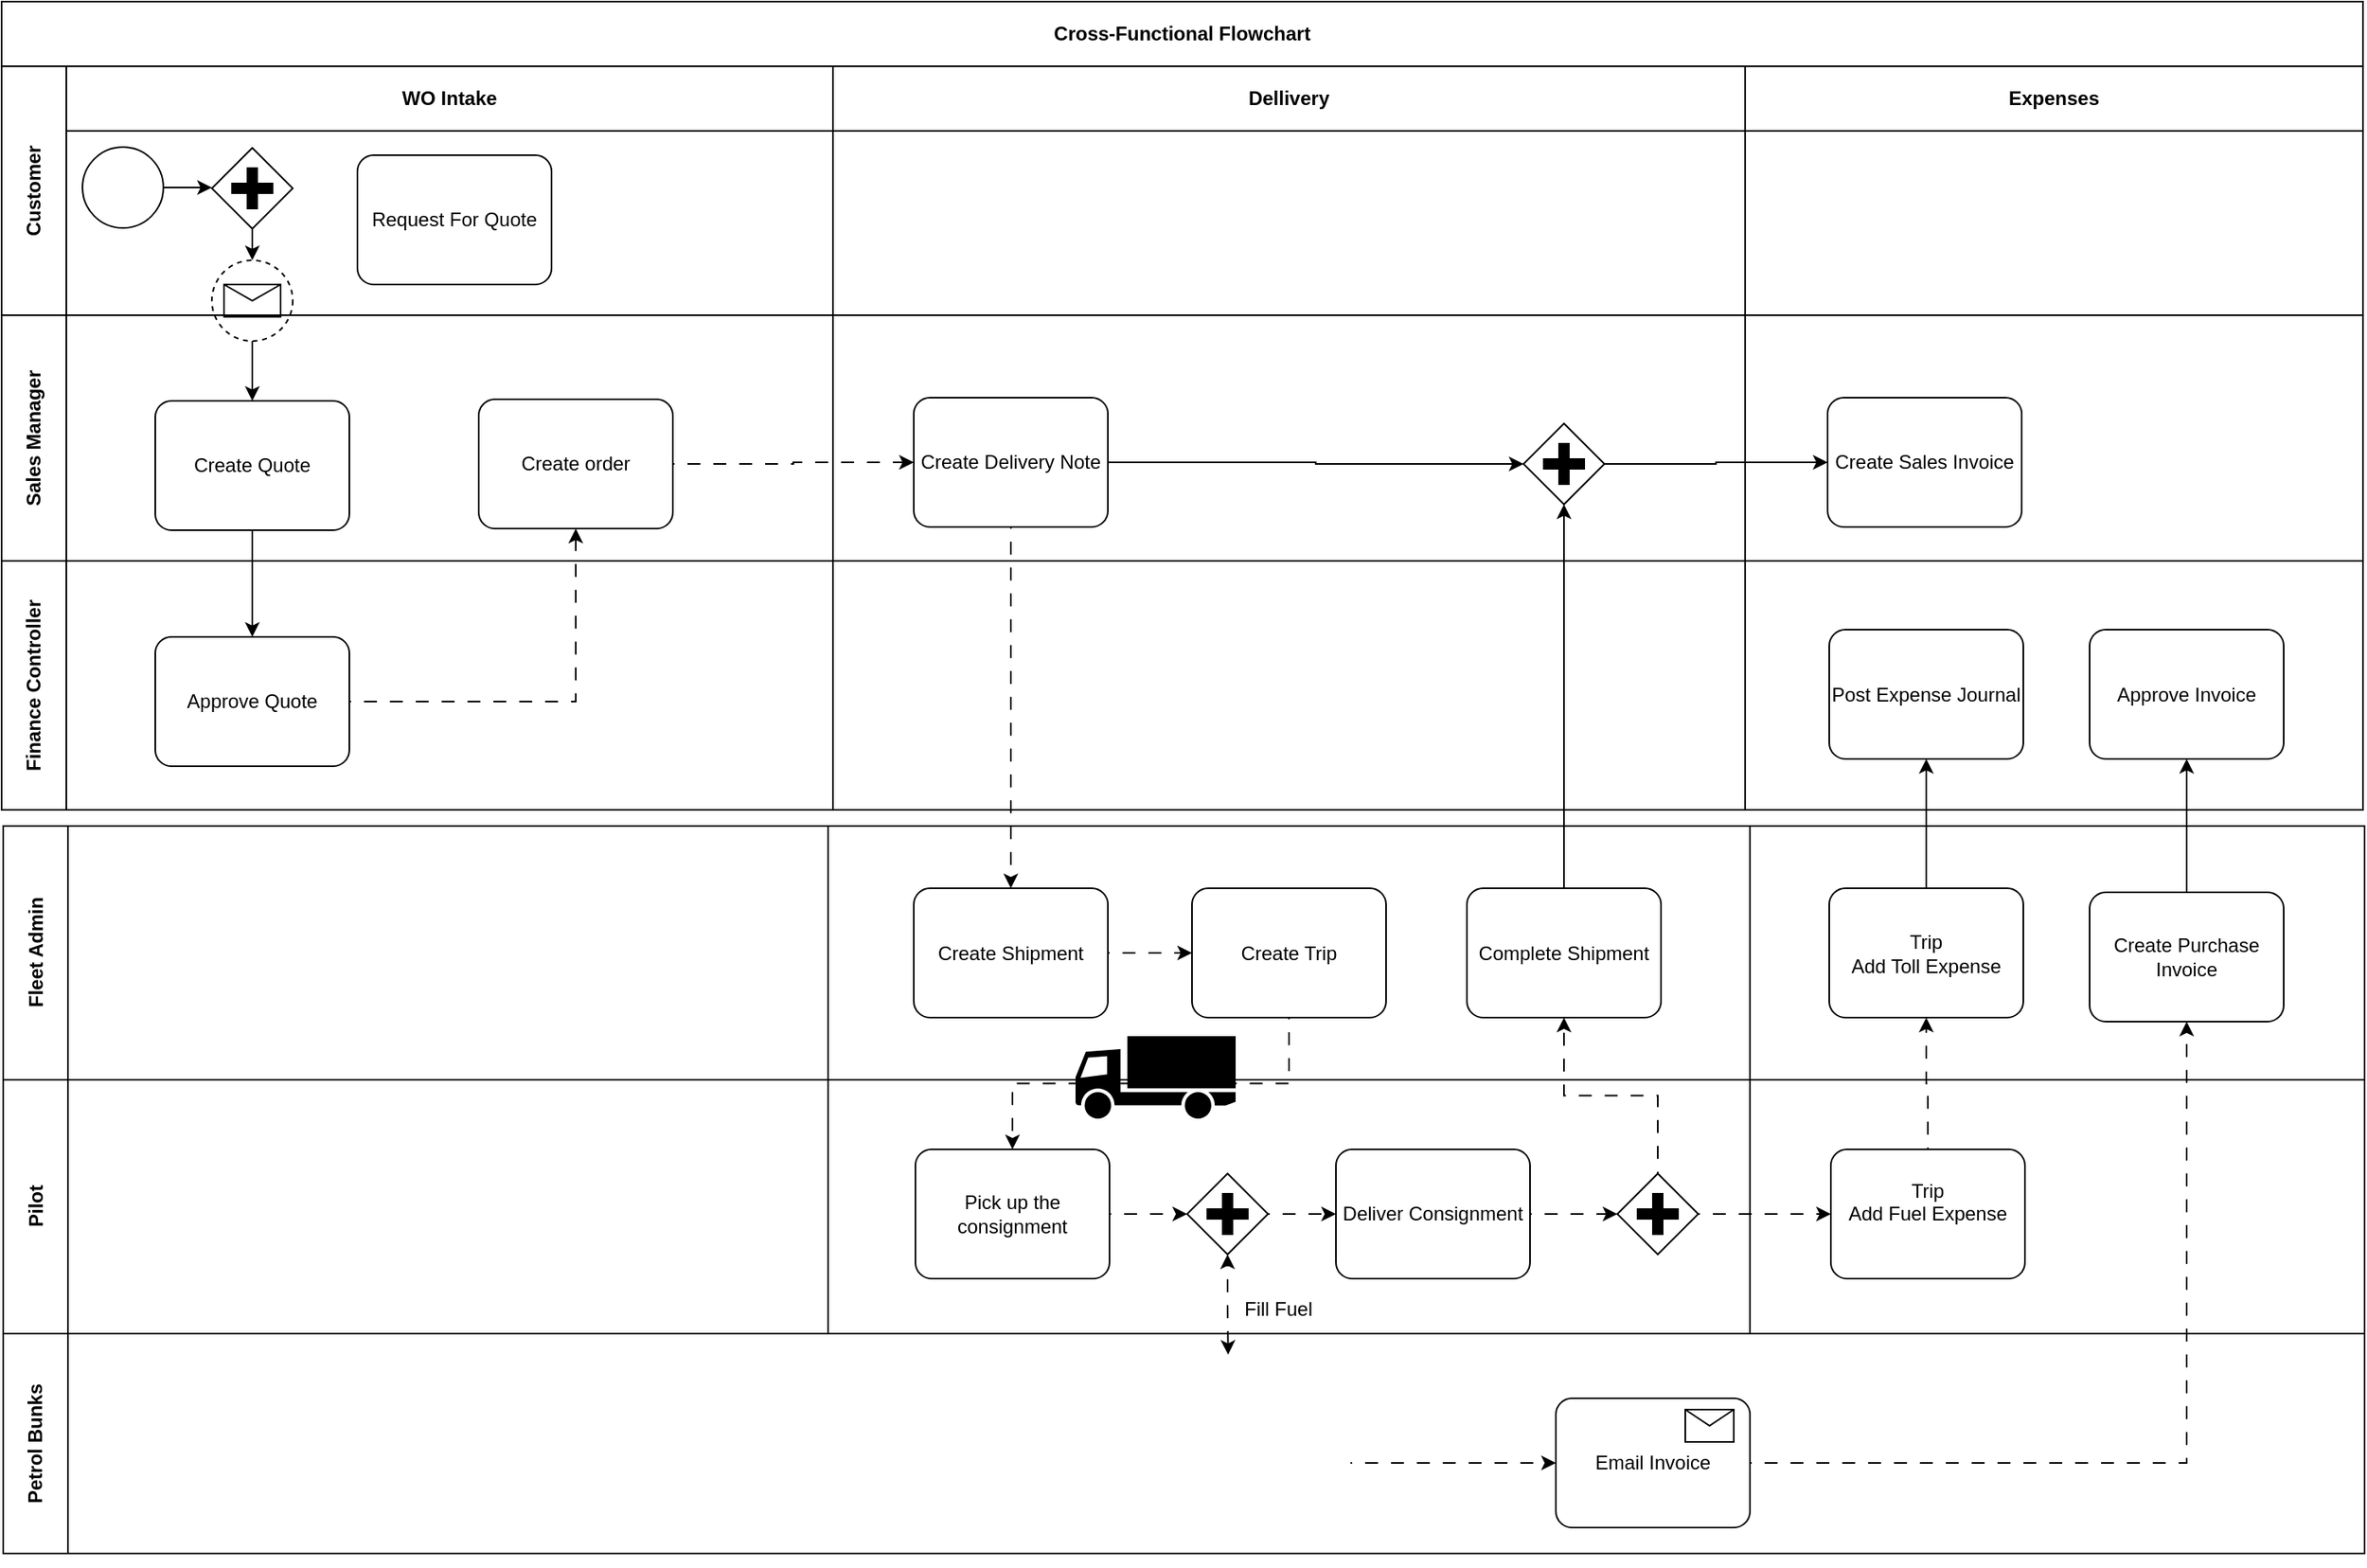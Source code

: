 <mxfile version="20.2.2" type="github">
  <diagram id="KQCACBsiRu173Gl-Ky1V" name="Page-1">
    <mxGraphModel dx="1164" dy="658" grid="1" gridSize="10" guides="1" tooltips="1" connect="1" arrows="1" fold="1" page="1" pageScale="1" pageWidth="850" pageHeight="1100" math="0" shadow="0">
      <root>
        <mxCell id="0" />
        <mxCell id="1" parent="0" />
        <mxCell id="vWYxmfNiJoRv-lO960Dk-1" value="Cross-Functional Flowchart" style="shape=table;childLayout=tableLayout;rowLines=0;columnLines=0;startSize=40;html=1;whiteSpace=wrap;collapsible=0;recursiveResize=0;expand=0;pointerEvents=0;fontStyle=1;align=center;" parent="1" vertex="1">
          <mxGeometry x="9" y="50" width="1460" height="500" as="geometry" />
        </mxCell>
        <mxCell id="vWYxmfNiJoRv-lO960Dk-2" value="Customer" style="swimlane;horizontal=0;points=[[0,0.5],[1,0.5]];portConstraint=eastwest;startSize=40;html=1;whiteSpace=wrap;collapsible=0;recursiveResize=0;expand=0;pointerEvents=0;fontStyle=1" parent="vWYxmfNiJoRv-lO960Dk-1" vertex="1">
          <mxGeometry y="40" width="1460" height="154" as="geometry" />
        </mxCell>
        <mxCell id="vWYxmfNiJoRv-lO960Dk-3" value="WO Intake" style="swimlane;connectable=0;startSize=40;html=1;whiteSpace=wrap;collapsible=0;recursiveResize=0;expand=0;pointerEvents=0;" parent="vWYxmfNiJoRv-lO960Dk-2" vertex="1">
          <mxGeometry x="40" width="474" height="154" as="geometry">
            <mxRectangle width="474" height="154" as="alternateBounds" />
          </mxGeometry>
        </mxCell>
        <mxCell id="vWYxmfNiJoRv-lO960Dk-39" style="edgeStyle=orthogonalEdgeStyle;rounded=0;orthogonalLoop=1;jettySize=auto;html=1;exitX=1;exitY=0.5;exitDx=0;exitDy=0;exitPerimeter=0;entryX=0;entryY=0.5;entryDx=0;entryDy=0;entryPerimeter=0;" parent="vWYxmfNiJoRv-lO960Dk-3" source="vWYxmfNiJoRv-lO960Dk-14" target="vWYxmfNiJoRv-lO960Dk-15" edge="1">
          <mxGeometry relative="1" as="geometry" />
        </mxCell>
        <mxCell id="vWYxmfNiJoRv-lO960Dk-14" value="" style="points=[[0.145,0.145,0],[0.5,0,0],[0.855,0.145,0],[1,0.5,0],[0.855,0.855,0],[0.5,1,0],[0.145,0.855,0],[0,0.5,0]];shape=mxgraph.bpmn.event;html=1;verticalLabelPosition=bottom;labelBackgroundColor=#ffffff;verticalAlign=top;align=center;perimeter=ellipsePerimeter;outlineConnect=0;aspect=fixed;outline=standard;symbol=general;" parent="vWYxmfNiJoRv-lO960Dk-3" vertex="1">
          <mxGeometry x="10" y="50" width="50" height="50" as="geometry" />
        </mxCell>
        <mxCell id="vWYxmfNiJoRv-lO960Dk-15" value="" style="points=[[0.25,0.25,0],[0.5,0,0],[0.75,0.25,0],[1,0.5,0],[0.75,0.75,0],[0.5,1,0],[0.25,0.75,0],[0,0.5,0]];shape=mxgraph.bpmn.gateway2;html=1;verticalLabelPosition=bottom;labelBackgroundColor=#ffffff;verticalAlign=top;align=center;perimeter=rhombusPerimeter;outlineConnect=0;outline=none;symbol=none;gwType=parallel;" parent="vWYxmfNiJoRv-lO960Dk-3" vertex="1">
          <mxGeometry x="90" y="50.5" width="50" height="50" as="geometry" />
        </mxCell>
        <mxCell id="vWYxmfNiJoRv-lO960Dk-19" value="Request For Quote" style="points=[[0.25,0,0],[0.5,0,0],[0.75,0,0],[1,0.25,0],[1,0.5,0],[1,0.75,0],[0.75,1,0],[0.5,1,0],[0.25,1,0],[0,0.75,0],[0,0.5,0],[0,0.25,0]];shape=mxgraph.bpmn.task;whiteSpace=wrap;rectStyle=rounded;size=10;taskMarker=abstract;" parent="vWYxmfNiJoRv-lO960Dk-3" vertex="1">
          <mxGeometry x="180" y="55" width="120" height="80" as="geometry" />
        </mxCell>
        <mxCell id="vWYxmfNiJoRv-lO960Dk-17" value="" style="points=[[0.145,0.145,0],[0.5,0,0],[0.855,0.145,0],[1,0.5,0],[0.855,0.855,0],[0.5,1,0],[0.145,0.855,0],[0,0.5,0]];shape=mxgraph.bpmn.event;html=1;verticalLabelPosition=bottom;labelBackgroundColor=#ffffff;verticalAlign=top;align=center;perimeter=ellipsePerimeter;outlineConnect=0;aspect=fixed;outline=eventNonint;symbol=message;" parent="vWYxmfNiJoRv-lO960Dk-3" vertex="1">
          <mxGeometry x="90" y="120" width="50" height="50" as="geometry" />
        </mxCell>
        <mxCell id="vWYxmfNiJoRv-lO960Dk-20" style="edgeStyle=orthogonalEdgeStyle;rounded=0;orthogonalLoop=1;jettySize=auto;html=1;exitX=0.5;exitY=1;exitDx=0;exitDy=0;exitPerimeter=0;entryX=0.5;entryY=0;entryDx=0;entryDy=0;entryPerimeter=0;" parent="vWYxmfNiJoRv-lO960Dk-3" source="vWYxmfNiJoRv-lO960Dk-15" target="vWYxmfNiJoRv-lO960Dk-17" edge="1">
          <mxGeometry relative="1" as="geometry" />
        </mxCell>
        <mxCell id="vWYxmfNiJoRv-lO960Dk-4" value="Dellivery" style="swimlane;connectable=0;startSize=40;html=1;whiteSpace=wrap;collapsible=0;recursiveResize=0;expand=0;pointerEvents=0;" parent="vWYxmfNiJoRv-lO960Dk-2" vertex="1">
          <mxGeometry x="514" width="564" height="154" as="geometry">
            <mxRectangle width="564" height="154" as="alternateBounds" />
          </mxGeometry>
        </mxCell>
        <mxCell id="vWYxmfNiJoRv-lO960Dk-5" value="Expenses" style="swimlane;connectable=0;startSize=40;html=1;whiteSpace=wrap;collapsible=0;recursiveResize=0;expand=0;pointerEvents=0;" parent="vWYxmfNiJoRv-lO960Dk-2" vertex="1">
          <mxGeometry x="1078" width="382" height="154" as="geometry">
            <mxRectangle width="382" height="154" as="alternateBounds" />
          </mxGeometry>
        </mxCell>
        <mxCell id="vWYxmfNiJoRv-lO960Dk-6" value="Sales Manager" style="swimlane;horizontal=0;points=[[0,0.5],[1,0.5]];portConstraint=eastwest;startSize=40;html=1;whiteSpace=wrap;collapsible=0;recursiveResize=0;expand=0;pointerEvents=0;" parent="vWYxmfNiJoRv-lO960Dk-1" vertex="1">
          <mxGeometry y="194" width="1460" height="152" as="geometry" />
        </mxCell>
        <mxCell id="vWYxmfNiJoRv-lO960Dk-7" value="" style="swimlane;connectable=0;startSize=0;html=1;whiteSpace=wrap;collapsible=0;recursiveResize=0;expand=0;pointerEvents=0;" parent="vWYxmfNiJoRv-lO960Dk-6" vertex="1">
          <mxGeometry x="40" width="474" height="152" as="geometry">
            <mxRectangle width="474" height="152" as="alternateBounds" />
          </mxGeometry>
        </mxCell>
        <mxCell id="vWYxmfNiJoRv-lO960Dk-21" value="Create Quote" style="points=[[0.25,0,0],[0.5,0,0],[0.75,0,0],[1,0.25,0],[1,0.5,0],[1,0.75,0],[0.75,1,0],[0.5,1,0],[0.25,1,0],[0,0.75,0],[0,0.5,0],[0,0.25,0]];shape=mxgraph.bpmn.task;whiteSpace=wrap;rectStyle=rounded;size=10;taskMarker=abstract;" parent="vWYxmfNiJoRv-lO960Dk-7" vertex="1">
          <mxGeometry x="55" y="53" width="120" height="80" as="geometry" />
        </mxCell>
        <mxCell id="vWYxmfNiJoRv-lO960Dk-27" value="Create order" style="points=[[0.25,0,0],[0.5,0,0],[0.75,0,0],[1,0.25,0],[1,0.5,0],[1,0.75,0],[0.75,1,0],[0.5,1,0],[0.25,1,0],[0,0.75,0],[0,0.5,0],[0,0.25,0]];shape=mxgraph.bpmn.task;whiteSpace=wrap;rectStyle=rounded;size=10;taskMarker=abstract;" parent="vWYxmfNiJoRv-lO960Dk-7" vertex="1">
          <mxGeometry x="255" y="52" width="120" height="80" as="geometry" />
        </mxCell>
        <mxCell id="vWYxmfNiJoRv-lO960Dk-8" value="" style="swimlane;connectable=0;startSize=0;html=1;whiteSpace=wrap;collapsible=0;recursiveResize=0;expand=0;pointerEvents=0;" parent="vWYxmfNiJoRv-lO960Dk-6" vertex="1">
          <mxGeometry x="514" width="564" height="152" as="geometry">
            <mxRectangle width="564" height="152" as="alternateBounds" />
          </mxGeometry>
        </mxCell>
        <mxCell id="uZMhd9_ub29U1fFuiPze-42" style="edgeStyle=orthogonalEdgeStyle;rounded=0;orthogonalLoop=1;jettySize=auto;html=1;exitX=1;exitY=0.5;exitDx=0;exitDy=0;exitPerimeter=0;entryX=0;entryY=0.5;entryDx=0;entryDy=0;entryPerimeter=0;startArrow=none;startFill=0;" edge="1" parent="vWYxmfNiJoRv-lO960Dk-8" source="vWYxmfNiJoRv-lO960Dk-29" target="uZMhd9_ub29U1fFuiPze-40">
          <mxGeometry relative="1" as="geometry" />
        </mxCell>
        <mxCell id="vWYxmfNiJoRv-lO960Dk-29" value="Create Delivery Note" style="points=[[0.25,0,0],[0.5,0,0],[0.75,0,0],[1,0.25,0],[1,0.5,0],[1,0.75,0],[0.75,1,0],[0.5,1,0],[0.25,1,0],[0,0.75,0],[0,0.5,0],[0,0.25,0]];shape=mxgraph.bpmn.task;whiteSpace=wrap;rectStyle=rounded;size=10;taskMarker=abstract;" parent="vWYxmfNiJoRv-lO960Dk-8" vertex="1">
          <mxGeometry x="50" y="51" width="120" height="80" as="geometry" />
        </mxCell>
        <mxCell id="uZMhd9_ub29U1fFuiPze-40" value="" style="points=[[0.25,0.25,0],[0.5,0,0],[0.75,0.25,0],[1,0.5,0],[0.75,0.75,0],[0.5,1,0],[0.25,0.75,0],[0,0.5,0]];shape=mxgraph.bpmn.gateway2;html=1;verticalLabelPosition=bottom;labelBackgroundColor=#ffffff;verticalAlign=top;align=center;perimeter=rhombusPerimeter;outlineConnect=0;outline=none;symbol=none;gwType=parallel;" vertex="1" parent="vWYxmfNiJoRv-lO960Dk-8">
          <mxGeometry x="427" y="67" width="50" height="50" as="geometry" />
        </mxCell>
        <mxCell id="vWYxmfNiJoRv-lO960Dk-9" value="" style="swimlane;connectable=0;startSize=0;html=1;whiteSpace=wrap;collapsible=0;recursiveResize=0;expand=0;pointerEvents=0;" parent="vWYxmfNiJoRv-lO960Dk-6" vertex="1">
          <mxGeometry x="1078" width="382" height="152" as="geometry">
            <mxRectangle width="382" height="152" as="alternateBounds" />
          </mxGeometry>
        </mxCell>
        <mxCell id="vWYxmfNiJoRv-lO960Dk-30" value="" style="edgeStyle=orthogonalEdgeStyle;rounded=0;orthogonalLoop=1;jettySize=auto;html=1;flowAnimation=1;" parent="vWYxmfNiJoRv-lO960Dk-6" source="vWYxmfNiJoRv-lO960Dk-27" target="vWYxmfNiJoRv-lO960Dk-29" edge="1">
          <mxGeometry relative="1" as="geometry" />
        </mxCell>
        <mxCell id="vWYxmfNiJoRv-lO960Dk-10" value="Finance Controller" style="swimlane;horizontal=0;points=[[0,0.5],[1,0.5]];portConstraint=eastwest;startSize=40;html=1;whiteSpace=wrap;collapsible=0;recursiveResize=0;expand=0;pointerEvents=0;" parent="vWYxmfNiJoRv-lO960Dk-1" vertex="1">
          <mxGeometry y="346" width="1460" height="154" as="geometry" />
        </mxCell>
        <mxCell id="vWYxmfNiJoRv-lO960Dk-11" value="" style="swimlane;connectable=0;startSize=0;html=1;whiteSpace=wrap;collapsible=0;recursiveResize=0;expand=0;pointerEvents=0;" parent="vWYxmfNiJoRv-lO960Dk-10" vertex="1">
          <mxGeometry x="40" width="474" height="154" as="geometry">
            <mxRectangle width="474" height="154" as="alternateBounds" />
          </mxGeometry>
        </mxCell>
        <mxCell id="vWYxmfNiJoRv-lO960Dk-24" value="Approve Quote" style="points=[[0.25,0,0],[0.5,0,0],[0.75,0,0],[1,0.25,0],[1,0.5,0],[1,0.75,0],[0.75,1,0],[0.5,1,0],[0.25,1,0],[0,0.75,0],[0,0.5,0],[0,0.25,0]];shape=mxgraph.bpmn.task;whiteSpace=wrap;rectStyle=rounded;size=10;taskMarker=abstract;" parent="vWYxmfNiJoRv-lO960Dk-11" vertex="1">
          <mxGeometry x="55" y="47" width="120" height="80" as="geometry" />
        </mxCell>
        <mxCell id="vWYxmfNiJoRv-lO960Dk-12" value="" style="swimlane;connectable=0;startSize=0;html=1;whiteSpace=wrap;collapsible=0;recursiveResize=0;expand=0;pointerEvents=0;" parent="vWYxmfNiJoRv-lO960Dk-10" vertex="1">
          <mxGeometry x="514" width="564" height="154" as="geometry">
            <mxRectangle width="564" height="154" as="alternateBounds" />
          </mxGeometry>
        </mxCell>
        <mxCell id="vWYxmfNiJoRv-lO960Dk-13" value="" style="swimlane;connectable=0;startSize=0;html=1;whiteSpace=wrap;collapsible=0;recursiveResize=0;expand=0;pointerEvents=0;" parent="vWYxmfNiJoRv-lO960Dk-10" vertex="1">
          <mxGeometry x="1078" width="382" height="154" as="geometry">
            <mxRectangle width="382" height="154" as="alternateBounds" />
          </mxGeometry>
        </mxCell>
        <mxCell id="uZMhd9_ub29U1fFuiPze-33" value="Approve Invoice" style="points=[[0.25,0,0],[0.5,0,0],[0.75,0,0],[1,0.25,0],[1,0.5,0],[1,0.75,0],[0.75,1,0],[0.5,1,0],[0.25,1,0],[0,0.75,0],[0,0.5,0],[0,0.25,0]];shape=mxgraph.bpmn.task;whiteSpace=wrap;rectStyle=rounded;size=10;taskMarker=abstract;" vertex="1" parent="vWYxmfNiJoRv-lO960Dk-13">
          <mxGeometry x="213" y="42.5" width="120" height="80" as="geometry" />
        </mxCell>
        <mxCell id="vWYxmfNiJoRv-lO960Dk-28" value="" style="edgeStyle=orthogonalEdgeStyle;rounded=0;orthogonalLoop=1;jettySize=auto;html=1;fixDash=0;flowAnimation=1;" parent="vWYxmfNiJoRv-lO960Dk-1" source="vWYxmfNiJoRv-lO960Dk-24" target="vWYxmfNiJoRv-lO960Dk-27" edge="1">
          <mxGeometry relative="1" as="geometry" />
        </mxCell>
        <mxCell id="vWYxmfNiJoRv-lO960Dk-31" style="edgeStyle=orthogonalEdgeStyle;rounded=0;orthogonalLoop=1;jettySize=auto;html=1;exitX=0.5;exitY=1;exitDx=0;exitDy=0;exitPerimeter=0;entryX=0.5;entryY=0;entryDx=0;entryDy=0;entryPerimeter=0;" parent="vWYxmfNiJoRv-lO960Dk-1" source="vWYxmfNiJoRv-lO960Dk-21" target="vWYxmfNiJoRv-lO960Dk-24" edge="1">
          <mxGeometry relative="1" as="geometry" />
        </mxCell>
        <mxCell id="vWYxmfNiJoRv-lO960Dk-38" style="edgeStyle=orthogonalEdgeStyle;rounded=0;orthogonalLoop=1;jettySize=auto;html=1;exitX=0.5;exitY=1;exitDx=0;exitDy=0;exitPerimeter=0;entryX=0.5;entryY=0;entryDx=0;entryDy=0;entryPerimeter=0;" parent="vWYxmfNiJoRv-lO960Dk-1" source="vWYxmfNiJoRv-lO960Dk-17" target="vWYxmfNiJoRv-lO960Dk-21" edge="1">
          <mxGeometry relative="1" as="geometry" />
        </mxCell>
        <mxCell id="vWYxmfNiJoRv-lO960Dk-32" value="Fleet Admin" style="swimlane;horizontal=0;points=[[0,0.5],[1,0.5]];portConstraint=eastwest;startSize=40;html=1;whiteSpace=wrap;collapsible=0;recursiveResize=0;expand=0;pointerEvents=0;" parent="1" vertex="1">
          <mxGeometry x="10" y="560" width="1460" height="157" as="geometry" />
        </mxCell>
        <mxCell id="vWYxmfNiJoRv-lO960Dk-35" value="" style="swimlane;connectable=0;startSize=0;html=1;whiteSpace=wrap;collapsible=0;recursiveResize=0;expand=0;pointerEvents=0;" parent="vWYxmfNiJoRv-lO960Dk-32" vertex="1">
          <mxGeometry x="510" width="570" height="157" as="geometry">
            <mxRectangle width="396" height="157" as="alternateBounds" />
          </mxGeometry>
        </mxCell>
        <mxCell id="vWYxmfNiJoRv-lO960Dk-34" value="Create Shipment" style="points=[[0.25,0,0],[0.5,0,0],[0.75,0,0],[1,0.25,0],[1,0.5,0],[1,0.75,0],[0.75,1,0],[0.5,1,0],[0.25,1,0],[0,0.75,0],[0,0.5,0],[0,0.25,0]];shape=mxgraph.bpmn.task;whiteSpace=wrap;rectStyle=rounded;size=10;taskMarker=abstract;" parent="vWYxmfNiJoRv-lO960Dk-35" vertex="1">
          <mxGeometry x="53" y="38.5" width="120" height="80" as="geometry" />
        </mxCell>
        <mxCell id="uZMhd9_ub29U1fFuiPze-6" value="" style="shape=mxgraph.signs.transportation.truck_1;html=1;pointerEvents=1;fillColor=#000000;strokeColor=none;verticalLabelPosition=bottom;verticalAlign=top;align=center;" vertex="1" parent="vWYxmfNiJoRv-lO960Dk-35">
          <mxGeometry x="153" y="130" width="99" height="51" as="geometry" />
        </mxCell>
        <mxCell id="vWYxmfNiJoRv-lO960Dk-40" value="Create Trip" style="points=[[0.25,0,0],[0.5,0,0],[0.75,0,0],[1,0.25,0],[1,0.5,0],[1,0.75,0],[0.75,1,0],[0.5,1,0],[0.25,1,0],[0,0.75,0],[0,0.5,0],[0,0.25,0]];shape=mxgraph.bpmn.task;whiteSpace=wrap;rectStyle=rounded;size=10;taskMarker=abstract;" parent="vWYxmfNiJoRv-lO960Dk-35" vertex="1">
          <mxGeometry x="225" y="38.5" width="120" height="80" as="geometry" />
        </mxCell>
        <mxCell id="vWYxmfNiJoRv-lO960Dk-41" value="" style="edgeStyle=orthogonalEdgeStyle;rounded=0;orthogonalLoop=1;jettySize=auto;html=1;flowAnimation=1;" parent="vWYxmfNiJoRv-lO960Dk-35" source="vWYxmfNiJoRv-lO960Dk-34" target="vWYxmfNiJoRv-lO960Dk-40" edge="1">
          <mxGeometry relative="1" as="geometry" />
        </mxCell>
        <mxCell id="uZMhd9_ub29U1fFuiPze-12" value="Complete Shipment" style="points=[[0.25,0,0],[0.5,0,0],[0.75,0,0],[1,0.25,0],[1,0.5,0],[1,0.75,0],[0.75,1,0],[0.5,1,0],[0.25,1,0],[0,0.75,0],[0,0.5,0],[0,0.25,0]];shape=mxgraph.bpmn.task;whiteSpace=wrap;rectStyle=rounded;size=10;taskMarker=abstract;" vertex="1" parent="vWYxmfNiJoRv-lO960Dk-35">
          <mxGeometry x="395" y="38.5" width="120" height="80" as="geometry" />
        </mxCell>
        <mxCell id="uZMhd9_ub29U1fFuiPze-8" value="" style="shape=image;html=1;verticalAlign=top;verticalLabelPosition=bottom;labelBackgroundColor=#ffffff;imageAspect=0;aspect=fixed;image=https://cdn4.iconfinder.com/data/icons/app-custom-ui-1/48/Check_circle-128.png" vertex="1" parent="vWYxmfNiJoRv-lO960Dk-35">
          <mxGeometry x="474.5" y="45" width="26.5" height="26.5" as="geometry" />
        </mxCell>
        <mxCell id="uZMhd9_ub29U1fFuiPze-25" value="Create Purchase Invoice" style="points=[[0.25,0,0],[0.5,0,0],[0.75,0,0],[1,0.25,0],[1,0.5,0],[1,0.75,0],[0.75,1,0],[0.5,1,0],[0.25,1,0],[0,0.75,0],[0,0.5,0],[0,0.25,0]];shape=mxgraph.bpmn.task;whiteSpace=wrap;rectStyle=rounded;size=10;taskMarker=abstract;" vertex="1" parent="vWYxmfNiJoRv-lO960Dk-32">
          <mxGeometry x="1290" y="41" width="120" height="80" as="geometry" />
        </mxCell>
        <mxCell id="uZMhd9_ub29U1fFuiPze-29" value="" style="shape=image;html=1;verticalAlign=top;verticalLabelPosition=bottom;labelBackgroundColor=#ffffff;imageAspect=0;aspect=fixed;image=https://cdn0.iconfinder.com/data/icons/basic-e-commerce-line-color/48/Receipt-128.png" vertex="1" parent="vWYxmfNiJoRv-lO960Dk-32">
          <mxGeometry x="1370" y="41" width="31" height="31" as="geometry" />
        </mxCell>
        <mxCell id="uZMhd9_ub29U1fFuiPze-30" value="Trip&#xa;Add Toll Expense" style="points=[[0.25,0,0],[0.5,0,0],[0.75,0,0],[1,0.25,0],[1,0.5,0],[1,0.75,0],[0.75,1,0],[0.5,1,0],[0.25,1,0],[0,0.75,0],[0,0.5,0],[0,0.25,0]];shape=mxgraph.bpmn.task;whiteSpace=wrap;rectStyle=rounded;size=10;taskMarker=abstract;" vertex="1" parent="vWYxmfNiJoRv-lO960Dk-32">
          <mxGeometry x="1129" y="38.5" width="120" height="80" as="geometry" />
        </mxCell>
        <mxCell id="vWYxmfNiJoRv-lO960Dk-37" style="edgeStyle=orthogonalEdgeStyle;rounded=0;orthogonalLoop=1;jettySize=auto;html=1;exitX=0.5;exitY=1;exitDx=0;exitDy=0;exitPerimeter=0;entryX=0.5;entryY=0;entryDx=0;entryDy=0;entryPerimeter=0;flowAnimation=1;" parent="1" source="vWYxmfNiJoRv-lO960Dk-29" target="vWYxmfNiJoRv-lO960Dk-34" edge="1">
          <mxGeometry relative="1" as="geometry" />
        </mxCell>
        <mxCell id="vWYxmfNiJoRv-lO960Dk-48" style="edgeStyle=orthogonalEdgeStyle;rounded=0;orthogonalLoop=1;jettySize=auto;html=1;exitX=0.5;exitY=1;exitDx=0;exitDy=0;exitPerimeter=0;entryX=0.5;entryY=0;entryDx=0;entryDy=0;entryPerimeter=0;flowAnimation=1;" parent="1" source="vWYxmfNiJoRv-lO960Dk-40" target="vWYxmfNiJoRv-lO960Dk-46" edge="1">
          <mxGeometry relative="1" as="geometry" />
        </mxCell>
        <mxCell id="vWYxmfNiJoRv-lO960Dk-43" value="Pilot" style="swimlane;horizontal=0;points=[[0,0.5],[1,0.5]];portConstraint=eastwest;startSize=40;html=1;whiteSpace=wrap;collapsible=0;recursiveResize=0;expand=0;pointerEvents=0;" parent="1" vertex="1">
          <mxGeometry x="10" y="717" width="1460" height="157" as="geometry" />
        </mxCell>
        <mxCell id="vWYxmfNiJoRv-lO960Dk-45" value="" style="swimlane;connectable=0;startSize=0;html=1;whiteSpace=wrap;collapsible=0;recursiveResize=0;expand=0;pointerEvents=0;" parent="vWYxmfNiJoRv-lO960Dk-43" vertex="1">
          <mxGeometry x="510" width="570" height="157" as="geometry">
            <mxRectangle width="396" height="157" as="alternateBounds" />
          </mxGeometry>
        </mxCell>
        <mxCell id="uZMhd9_ub29U1fFuiPze-3" style="edgeStyle=orthogonalEdgeStyle;rounded=0;orthogonalLoop=1;jettySize=auto;html=1;exitX=1;exitY=0.5;exitDx=0;exitDy=0;exitPerimeter=0;entryX=0;entryY=0.5;entryDx=0;entryDy=0;entryPerimeter=0;flowAnimation=1;" edge="1" parent="vWYxmfNiJoRv-lO960Dk-45" source="vWYxmfNiJoRv-lO960Dk-46" target="uZMhd9_ub29U1fFuiPze-1">
          <mxGeometry relative="1" as="geometry" />
        </mxCell>
        <mxCell id="vWYxmfNiJoRv-lO960Dk-46" value="Pick up the consignment" style="points=[[0.25,0,0],[0.5,0,0],[0.75,0,0],[1,0.25,0],[1,0.5,0],[1,0.75,0],[0.75,1,0],[0.5,1,0],[0.25,1,0],[0,0.75,0],[0,0.5,0],[0,0.25,0]];shape=mxgraph.bpmn.task;whiteSpace=wrap;rectStyle=rounded;size=10;taskMarker=abstract;" parent="vWYxmfNiJoRv-lO960Dk-45" vertex="1">
          <mxGeometry x="54" y="43" width="120" height="80" as="geometry" />
        </mxCell>
        <mxCell id="uZMhd9_ub29U1fFuiPze-4" style="edgeStyle=orthogonalEdgeStyle;rounded=0;orthogonalLoop=1;jettySize=auto;html=1;exitX=1;exitY=0.5;exitDx=0;exitDy=0;exitPerimeter=0;flowAnimation=1;" edge="1" parent="vWYxmfNiJoRv-lO960Dk-45" source="uZMhd9_ub29U1fFuiPze-1" target="vWYxmfNiJoRv-lO960Dk-49">
          <mxGeometry relative="1" as="geometry" />
        </mxCell>
        <mxCell id="uZMhd9_ub29U1fFuiPze-1" value="" style="points=[[0.25,0.25,0],[0.5,0,0],[0.75,0.25,0],[1,0.5,0],[0.75,0.75,0],[0.5,1,0],[0.25,0.75,0],[0,0.5,0]];shape=mxgraph.bpmn.gateway2;html=1;verticalLabelPosition=bottom;labelBackgroundColor=#ffffff;verticalAlign=top;align=center;perimeter=rhombusPerimeter;outlineConnect=0;outline=none;symbol=none;gwType=parallel;" vertex="1" parent="vWYxmfNiJoRv-lO960Dk-45">
          <mxGeometry x="222" y="58" width="50" height="50" as="geometry" />
        </mxCell>
        <mxCell id="uZMhd9_ub29U1fFuiPze-15" style="edgeStyle=orthogonalEdgeStyle;rounded=0;orthogonalLoop=1;jettySize=auto;html=1;exitX=1;exitY=0.5;exitDx=0;exitDy=0;exitPerimeter=0;entryX=0;entryY=0.5;entryDx=0;entryDy=0;entryPerimeter=0;startArrow=none;startFill=0;flowAnimation=1;" edge="1" parent="vWYxmfNiJoRv-lO960Dk-45" source="vWYxmfNiJoRv-lO960Dk-49" target="uZMhd9_ub29U1fFuiPze-11">
          <mxGeometry relative="1" as="geometry" />
        </mxCell>
        <mxCell id="vWYxmfNiJoRv-lO960Dk-49" value="Deliver Consignment" style="points=[[0.25,0,0],[0.5,0,0],[0.75,0,0],[1,0.25,0],[1,0.5,0],[1,0.75,0],[0.75,1,0],[0.5,1,0],[0.25,1,0],[0,0.75,0],[0,0.5,0],[0,0.25,0]];shape=mxgraph.bpmn.task;whiteSpace=wrap;rectStyle=rounded;size=10;taskMarker=abstract;" parent="vWYxmfNiJoRv-lO960Dk-45" vertex="1">
          <mxGeometry x="314" y="43" width="120" height="80" as="geometry" />
        </mxCell>
        <mxCell id="uZMhd9_ub29U1fFuiPze-7" value="Fill Fuel" style="text;html=1;align=center;verticalAlign=middle;resizable=0;points=[];autosize=1;strokeColor=none;fillColor=none;" vertex="1" parent="vWYxmfNiJoRv-lO960Dk-45">
          <mxGeometry x="243" y="127" width="70" height="30" as="geometry" />
        </mxCell>
        <mxCell id="uZMhd9_ub29U1fFuiPze-11" value="" style="points=[[0.25,0.25,0],[0.5,0,0],[0.75,0.25,0],[1,0.5,0],[0.75,0.75,0],[0.5,1,0],[0.25,0.75,0],[0,0.5,0]];shape=mxgraph.bpmn.gateway2;html=1;verticalLabelPosition=bottom;labelBackgroundColor=#ffffff;verticalAlign=top;align=center;perimeter=rhombusPerimeter;outlineConnect=0;outline=none;symbol=none;gwType=parallel;" vertex="1" parent="vWYxmfNiJoRv-lO960Dk-45">
          <mxGeometry x="488" y="58" width="50" height="50" as="geometry" />
        </mxCell>
        <mxCell id="uZMhd9_ub29U1fFuiPze-9" value="Trip&#xa;Add Fuel Expense&#xa;" style="points=[[0.25,0,0],[0.5,0,0],[0.75,0,0],[1,0.25,0],[1,0.5,0],[1,0.75,0],[0.75,1,0],[0.5,1,0],[0.25,1,0],[0,0.75,0],[0,0.5,0],[0,0.25,0]];shape=mxgraph.bpmn.task;whiteSpace=wrap;rectStyle=rounded;size=10;taskMarker=abstract;" vertex="1" parent="vWYxmfNiJoRv-lO960Dk-43">
          <mxGeometry x="1130" y="43" width="120" height="80" as="geometry" />
        </mxCell>
        <mxCell id="uZMhd9_ub29U1fFuiPze-32" style="edgeStyle=orthogonalEdgeStyle;rounded=0;orthogonalLoop=1;jettySize=auto;html=1;exitX=1;exitY=0.5;exitDx=0;exitDy=0;exitPerimeter=0;entryX=0;entryY=0.5;entryDx=0;entryDy=0;entryPerimeter=0;startArrow=none;startFill=0;flowAnimation=1;" edge="1" parent="vWYxmfNiJoRv-lO960Dk-43" source="uZMhd9_ub29U1fFuiPze-11" target="uZMhd9_ub29U1fFuiPze-9">
          <mxGeometry relative="1" as="geometry" />
        </mxCell>
        <mxCell id="vWYxmfNiJoRv-lO960Dk-58" value="Petrol Bunks" style="swimlane;horizontal=0;points=[[0,0.5],[1,0.5]];portConstraint=eastwest;startSize=40;html=1;whiteSpace=wrap;collapsible=0;recursiveResize=0;expand=0;pointerEvents=0;" parent="1" vertex="1">
          <mxGeometry x="10" y="874" width="1460" height="136" as="geometry" />
        </mxCell>
        <mxCell id="uZMhd9_ub29U1fFuiPze-22" value="Email Invoice" style="points=[[0.25,0,0],[0.5,0,0],[0.75,0,0],[1,0.25,0],[1,0.5,0],[1,0.75,0],[0.75,1,0],[0.5,1,0],[0.25,1,0],[0,0.75,0],[0,0.5,0],[0,0.25,0]];shape=mxgraph.bpmn.task;whiteSpace=wrap;rectStyle=rounded;size=10;taskMarker=abstract;" vertex="1" parent="vWYxmfNiJoRv-lO960Dk-58">
          <mxGeometry x="960" y="40" width="120" height="80" as="geometry" />
        </mxCell>
        <mxCell id="uZMhd9_ub29U1fFuiPze-23" value="" style="shape=message;html=1;whiteSpace=wrap;html=1;outlineConnect=0;" vertex="1" parent="vWYxmfNiJoRv-lO960Dk-58">
          <mxGeometry x="1040" y="47" width="30" height="20" as="geometry" />
        </mxCell>
        <mxCell id="uZMhd9_ub29U1fFuiPze-5" style="edgeStyle=orthogonalEdgeStyle;rounded=0;orthogonalLoop=1;jettySize=auto;html=1;exitX=0.5;exitY=1;exitDx=0;exitDy=0;exitPerimeter=0;startArrow=classic;startFill=1;flowAnimation=1;entryX=0.409;entryY=-0.023;entryDx=0;entryDy=0;entryPerimeter=0;" edge="1" parent="1" source="uZMhd9_ub29U1fFuiPze-1" target="uZMhd9_ub29U1fFuiPze-10">
          <mxGeometry relative="1" as="geometry">
            <mxPoint x="694.56" y="890" as="targetPoint" />
          </mxGeometry>
        </mxCell>
        <mxCell id="uZMhd9_ub29U1fFuiPze-24" style="edgeStyle=orthogonalEdgeStyle;rounded=0;orthogonalLoop=1;jettySize=auto;html=1;exitX=1;exitY=0.5;exitDx=0;exitDy=0;entryX=0;entryY=0.5;entryDx=0;entryDy=0;entryPerimeter=0;startArrow=none;startFill=0;flowAnimation=1;" edge="1" parent="1" source="uZMhd9_ub29U1fFuiPze-10" target="uZMhd9_ub29U1fFuiPze-22">
          <mxGeometry relative="1" as="geometry" />
        </mxCell>
        <mxCell id="uZMhd9_ub29U1fFuiPze-10" value="" style="shape=image;html=1;verticalAlign=top;verticalLabelPosition=bottom;labelBackgroundColor=#ffffff;imageAspect=0;aspect=fixed;image=https://cdn2.iconfinder.com/data/icons/maki/100/fuel-128.png" vertex="1" parent="1">
          <mxGeometry x="715" y="890" width="128" height="128" as="geometry" />
        </mxCell>
        <mxCell id="uZMhd9_ub29U1fFuiPze-14" style="edgeStyle=orthogonalEdgeStyle;rounded=0;orthogonalLoop=1;jettySize=auto;html=1;exitX=0.5;exitY=0;exitDx=0;exitDy=0;exitPerimeter=0;entryX=0.5;entryY=1;entryDx=0;entryDy=0;entryPerimeter=0;startArrow=none;startFill=0;flowAnimation=1;" edge="1" parent="1" source="uZMhd9_ub29U1fFuiPze-11" target="uZMhd9_ub29U1fFuiPze-12">
          <mxGeometry relative="1" as="geometry" />
        </mxCell>
        <mxCell id="uZMhd9_ub29U1fFuiPze-26" value="" style="edgeStyle=orthogonalEdgeStyle;rounded=0;orthogonalLoop=1;jettySize=auto;html=1;startArrow=none;startFill=0;flowAnimation=1;" edge="1" parent="1" source="uZMhd9_ub29U1fFuiPze-22" target="uZMhd9_ub29U1fFuiPze-25">
          <mxGeometry relative="1" as="geometry" />
        </mxCell>
        <mxCell id="uZMhd9_ub29U1fFuiPze-28" value="" style="swimlane;connectable=0;startSize=0;html=1;whiteSpace=wrap;collapsible=0;recursiveResize=0;expand=0;pointerEvents=0;" vertex="1" parent="1">
          <mxGeometry x="1087" y="244" width="382" height="152" as="geometry">
            <mxRectangle width="382" height="152" as="alternateBounds" />
          </mxGeometry>
        </mxCell>
        <mxCell id="uZMhd9_ub29U1fFuiPze-37" value="Create Sales Invoice" style="points=[[0.25,0,0],[0.5,0,0],[0.75,0,0],[1,0.25,0],[1,0.5,0],[1,0.75,0],[0.75,1,0],[0.5,1,0],[0.25,1,0],[0,0.75,0],[0,0.5,0],[0,0.25,0]];shape=mxgraph.bpmn.task;whiteSpace=wrap;rectStyle=rounded;size=10;taskMarker=abstract;" vertex="1" parent="uZMhd9_ub29U1fFuiPze-28">
          <mxGeometry x="51" y="51" width="120" height="80" as="geometry" />
        </mxCell>
        <mxCell id="uZMhd9_ub29U1fFuiPze-31" value="" style="edgeStyle=orthogonalEdgeStyle;rounded=0;orthogonalLoop=1;jettySize=auto;html=1;startArrow=none;startFill=0;flowAnimation=1;" edge="1" parent="1" source="uZMhd9_ub29U1fFuiPze-9" target="uZMhd9_ub29U1fFuiPze-30">
          <mxGeometry relative="1" as="geometry" />
        </mxCell>
        <mxCell id="uZMhd9_ub29U1fFuiPze-34" value="" style="edgeStyle=orthogonalEdgeStyle;rounded=0;orthogonalLoop=1;jettySize=auto;html=1;startArrow=none;startFill=0;" edge="1" parent="1" source="uZMhd9_ub29U1fFuiPze-25" target="uZMhd9_ub29U1fFuiPze-33">
          <mxGeometry relative="1" as="geometry" />
        </mxCell>
        <mxCell id="uZMhd9_ub29U1fFuiPze-35" value="Post Expense Journal" style="points=[[0.25,0,0],[0.5,0,0],[0.75,0,0],[1,0.25,0],[1,0.5,0],[1,0.75,0],[0.75,1,0],[0.5,1,0],[0.25,1,0],[0,0.75,0],[0,0.5,0],[0,0.25,0]];shape=mxgraph.bpmn.task;whiteSpace=wrap;rectStyle=rounded;size=10;taskMarker=abstract;" vertex="1" parent="1">
          <mxGeometry x="1139" y="438.5" width="120" height="80" as="geometry" />
        </mxCell>
        <mxCell id="uZMhd9_ub29U1fFuiPze-36" value="" style="edgeStyle=orthogonalEdgeStyle;rounded=0;orthogonalLoop=1;jettySize=auto;html=1;startArrow=none;startFill=0;" edge="1" parent="1" source="uZMhd9_ub29U1fFuiPze-30" target="uZMhd9_ub29U1fFuiPze-35">
          <mxGeometry relative="1" as="geometry" />
        </mxCell>
        <mxCell id="uZMhd9_ub29U1fFuiPze-41" style="edgeStyle=orthogonalEdgeStyle;rounded=0;orthogonalLoop=1;jettySize=auto;html=1;exitX=0.5;exitY=0;exitDx=0;exitDy=0;exitPerimeter=0;entryX=0.5;entryY=1;entryDx=0;entryDy=0;entryPerimeter=0;startArrow=none;startFill=0;" edge="1" parent="1" source="uZMhd9_ub29U1fFuiPze-12" target="uZMhd9_ub29U1fFuiPze-40">
          <mxGeometry relative="1" as="geometry" />
        </mxCell>
        <mxCell id="uZMhd9_ub29U1fFuiPze-43" style="edgeStyle=orthogonalEdgeStyle;rounded=0;orthogonalLoop=1;jettySize=auto;html=1;exitX=1;exitY=0.5;exitDx=0;exitDy=0;exitPerimeter=0;entryX=0;entryY=0.5;entryDx=0;entryDy=0;entryPerimeter=0;startArrow=none;startFill=0;" edge="1" parent="1" source="uZMhd9_ub29U1fFuiPze-40" target="uZMhd9_ub29U1fFuiPze-37">
          <mxGeometry relative="1" as="geometry" />
        </mxCell>
      </root>
    </mxGraphModel>
  </diagram>
</mxfile>
